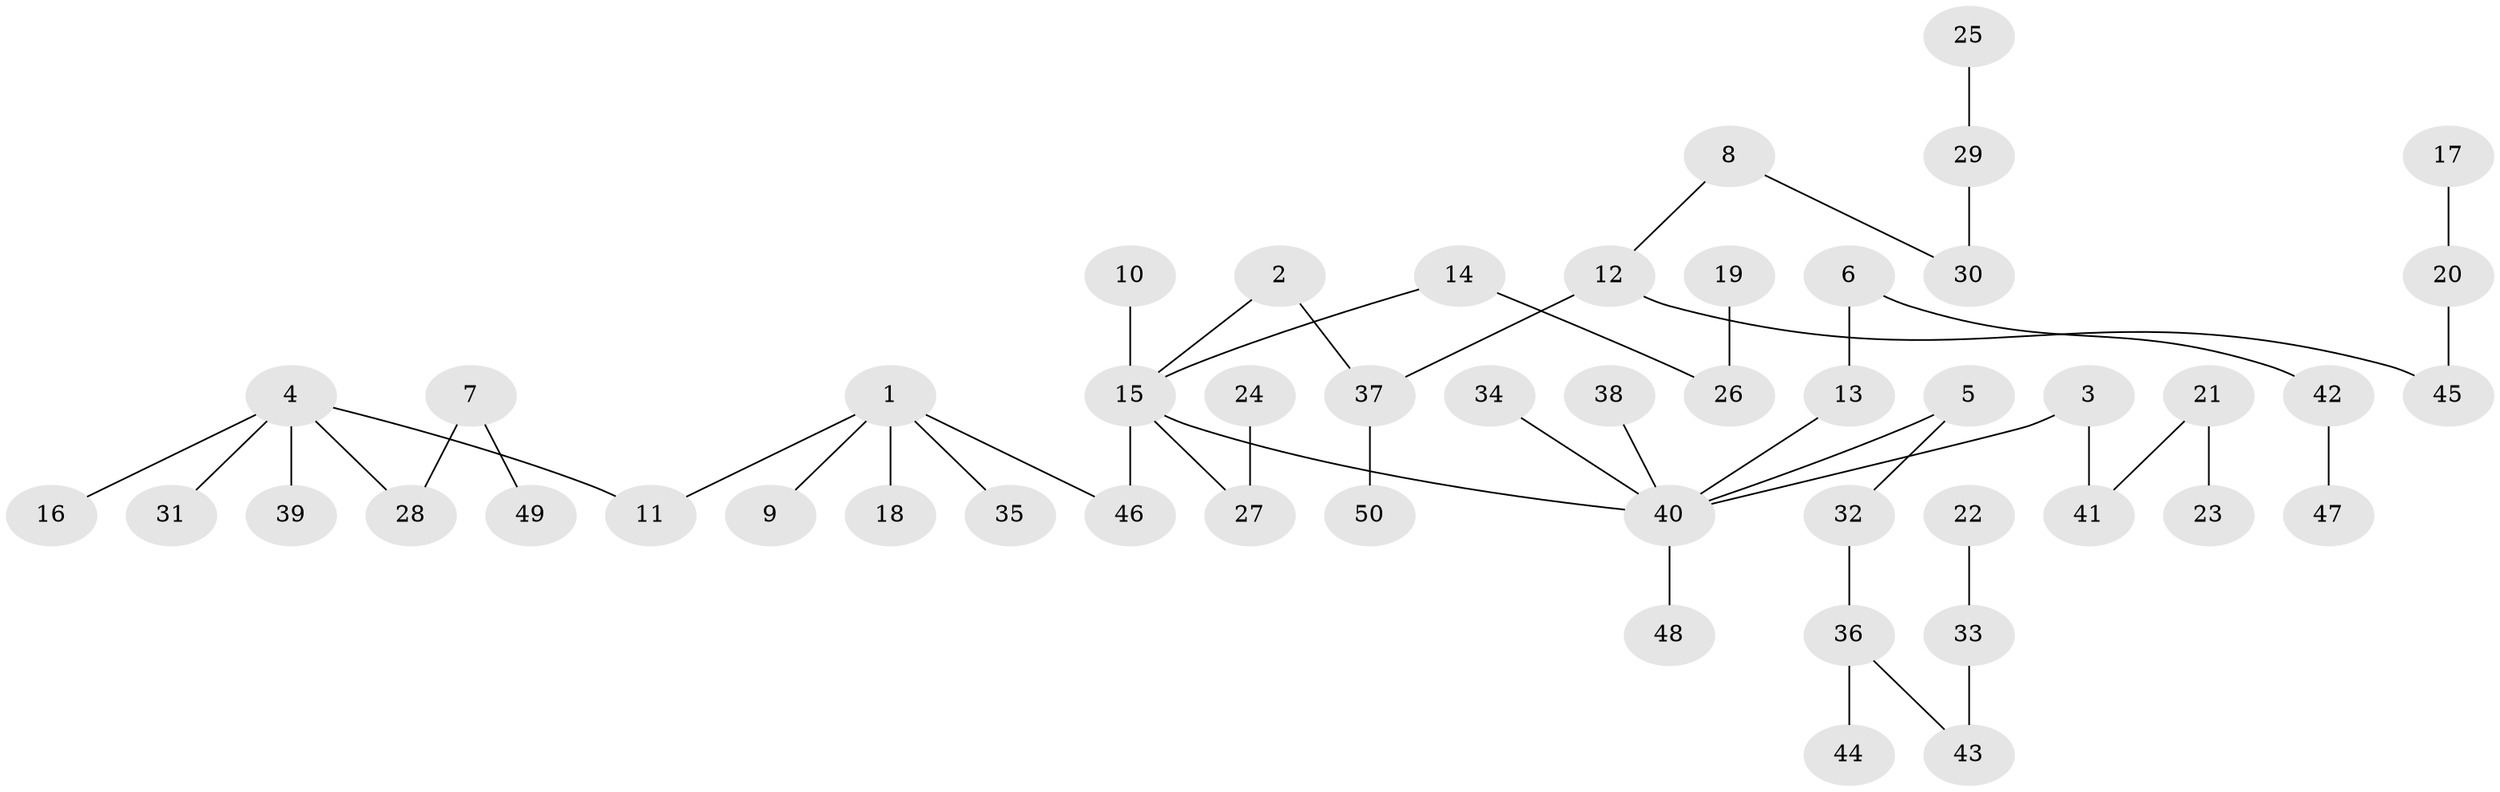 // original degree distribution, {9: 0.008, 8: 0.008, 4: 0.072, 5: 0.032, 3: 0.128, 2: 0.264, 1: 0.488}
// Generated by graph-tools (version 1.1) at 2025/37/03/04/25 23:37:27]
// undirected, 50 vertices, 49 edges
graph export_dot {
  node [color=gray90,style=filled];
  1;
  2;
  3;
  4;
  5;
  6;
  7;
  8;
  9;
  10;
  11;
  12;
  13;
  14;
  15;
  16;
  17;
  18;
  19;
  20;
  21;
  22;
  23;
  24;
  25;
  26;
  27;
  28;
  29;
  30;
  31;
  32;
  33;
  34;
  35;
  36;
  37;
  38;
  39;
  40;
  41;
  42;
  43;
  44;
  45;
  46;
  47;
  48;
  49;
  50;
  1 -- 9 [weight=1.0];
  1 -- 11 [weight=1.0];
  1 -- 18 [weight=1.0];
  1 -- 35 [weight=1.0];
  1 -- 46 [weight=1.0];
  2 -- 15 [weight=1.0];
  2 -- 37 [weight=1.0];
  3 -- 40 [weight=1.0];
  3 -- 41 [weight=1.0];
  4 -- 11 [weight=1.0];
  4 -- 16 [weight=1.0];
  4 -- 28 [weight=1.0];
  4 -- 31 [weight=1.0];
  4 -- 39 [weight=1.0];
  5 -- 32 [weight=1.0];
  5 -- 40 [weight=1.0];
  6 -- 13 [weight=1.0];
  6 -- 42 [weight=1.0];
  7 -- 28 [weight=1.0];
  7 -- 49 [weight=1.0];
  8 -- 12 [weight=1.0];
  8 -- 30 [weight=1.0];
  10 -- 15 [weight=1.0];
  12 -- 37 [weight=1.0];
  12 -- 45 [weight=1.0];
  13 -- 40 [weight=1.0];
  14 -- 15 [weight=1.0];
  14 -- 26 [weight=1.0];
  15 -- 27 [weight=1.0];
  15 -- 40 [weight=1.0];
  15 -- 46 [weight=1.0];
  17 -- 20 [weight=1.0];
  19 -- 26 [weight=1.0];
  20 -- 45 [weight=1.0];
  21 -- 23 [weight=1.0];
  21 -- 41 [weight=1.0];
  22 -- 33 [weight=1.0];
  24 -- 27 [weight=1.0];
  25 -- 29 [weight=1.0];
  29 -- 30 [weight=1.0];
  32 -- 36 [weight=1.0];
  33 -- 43 [weight=1.0];
  34 -- 40 [weight=1.0];
  36 -- 43 [weight=1.0];
  36 -- 44 [weight=1.0];
  37 -- 50 [weight=1.0];
  38 -- 40 [weight=1.0];
  40 -- 48 [weight=1.0];
  42 -- 47 [weight=1.0];
}
